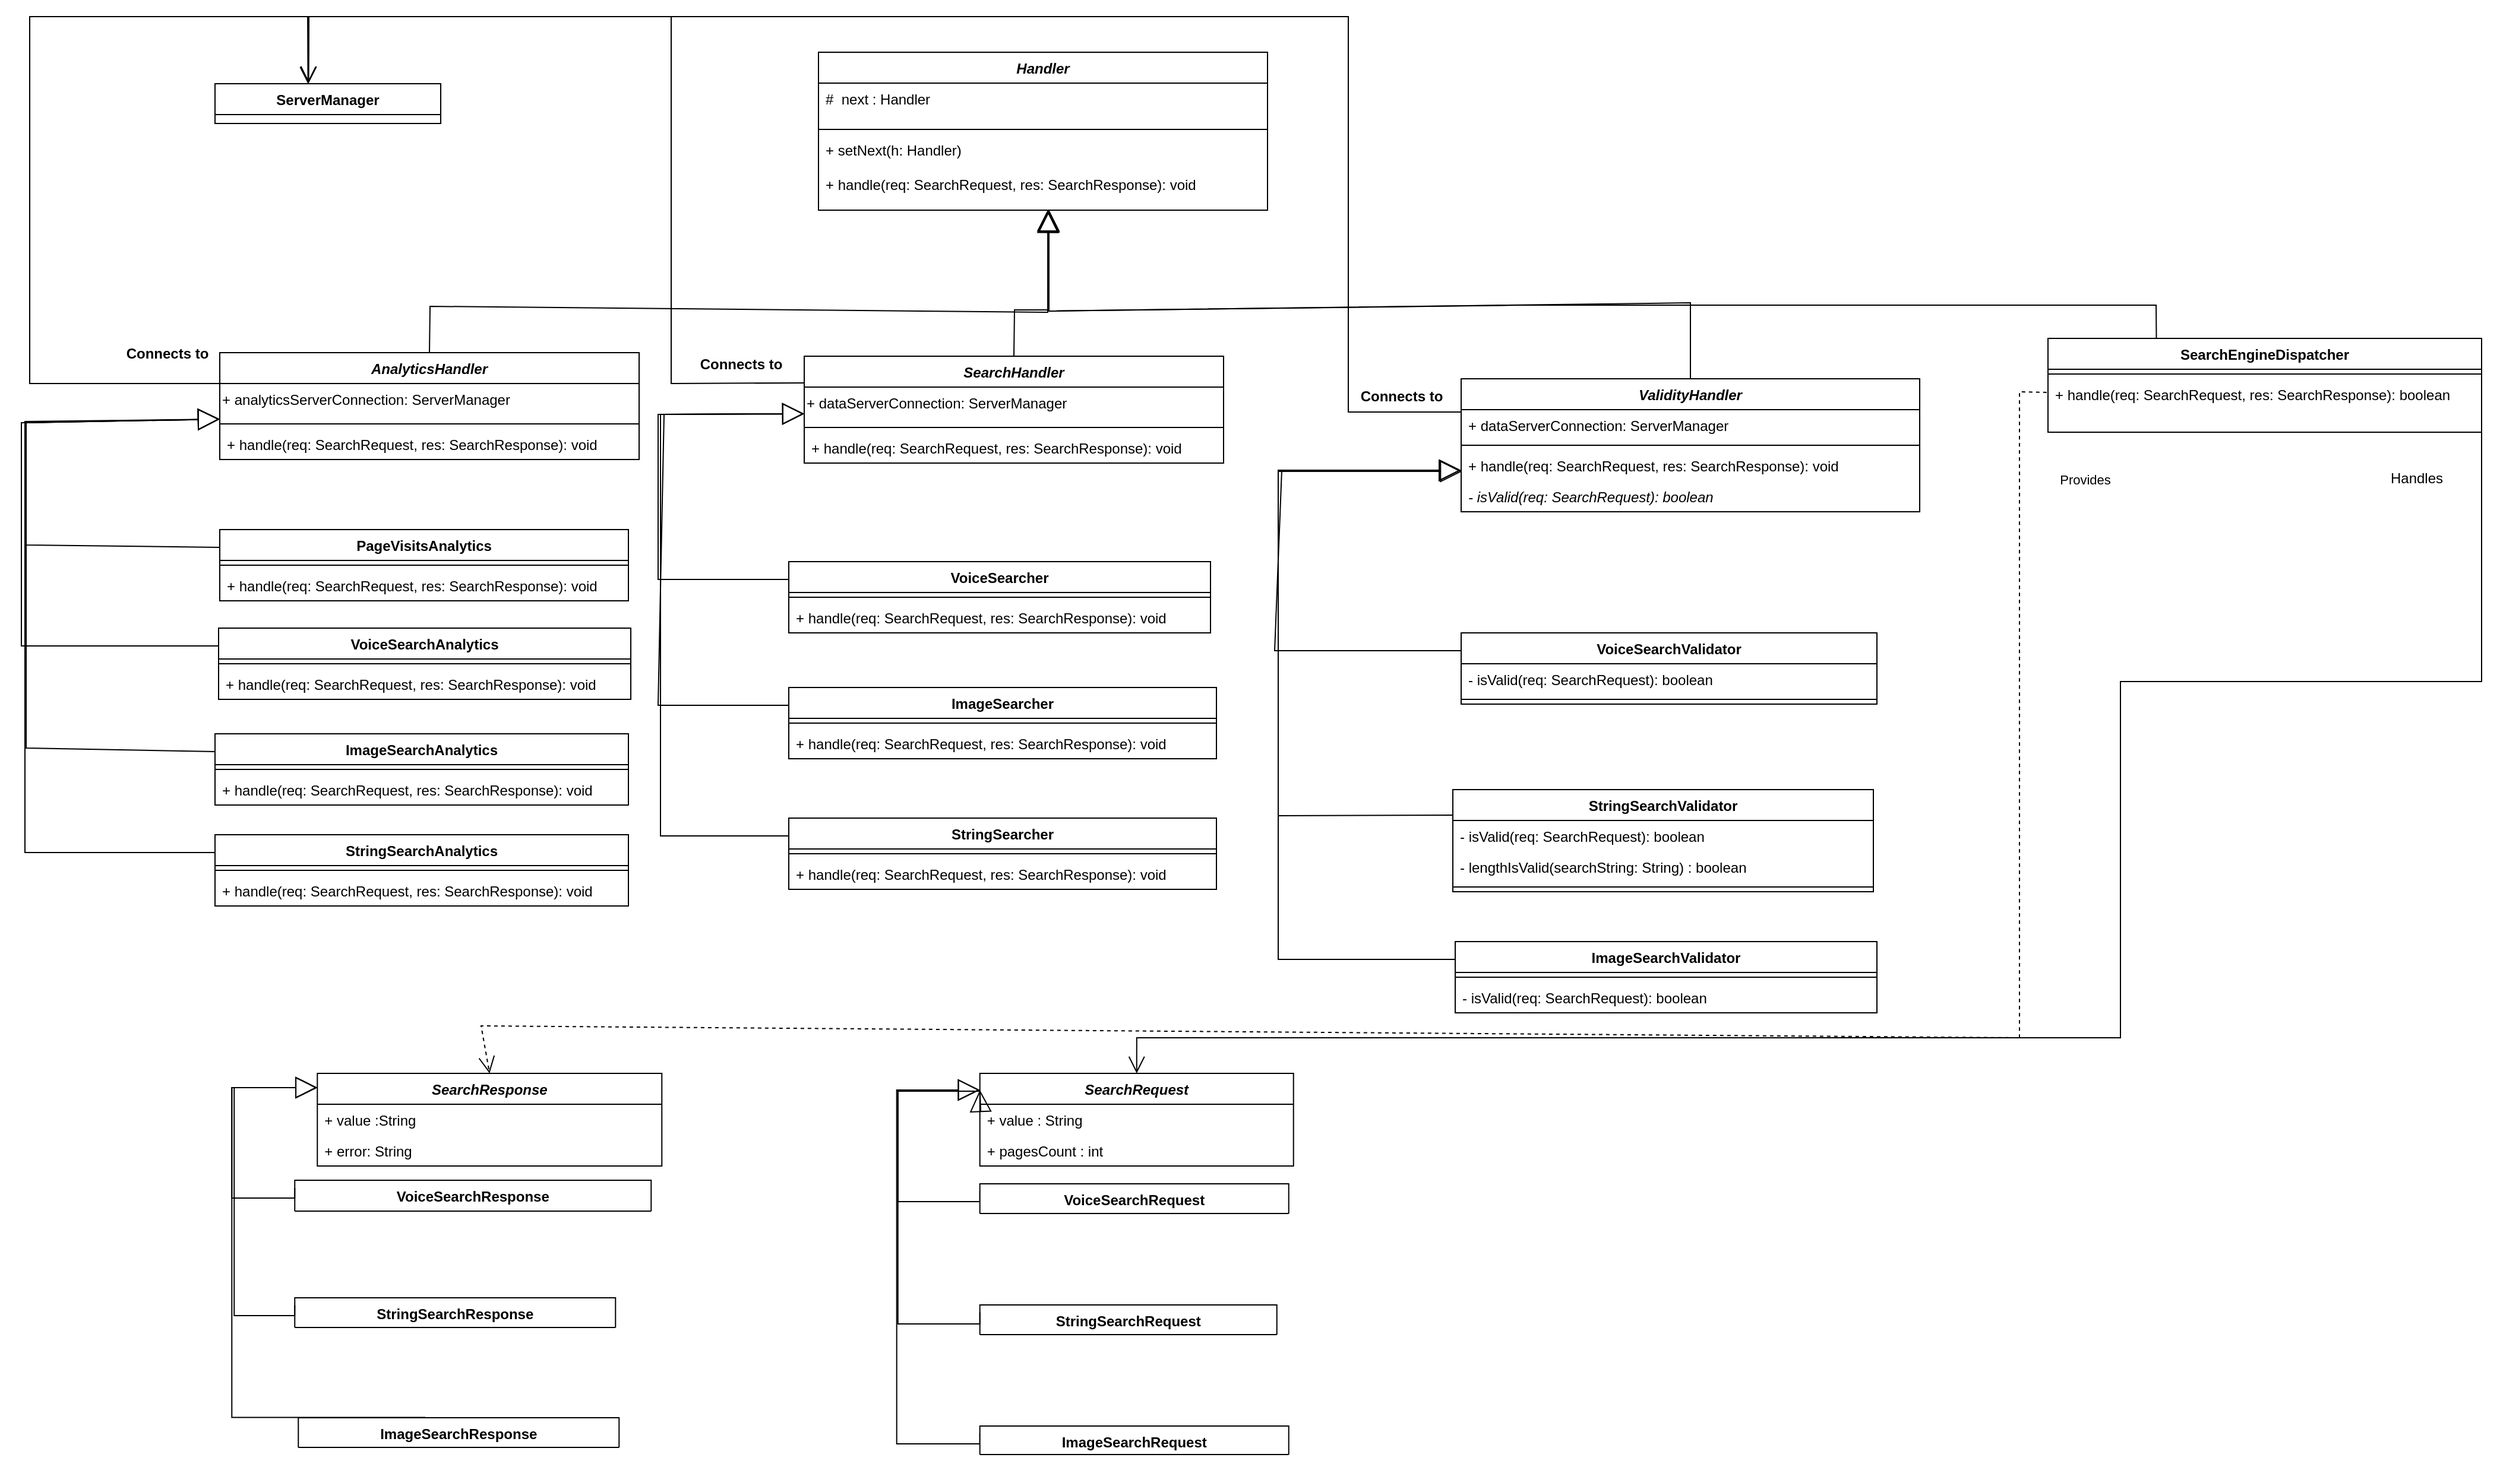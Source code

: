 <mxfile version="15.8.6" type="github">
  <diagram id="C5RBs43oDa-KdzZeNtuy" name="Page-1">
    <mxGraphModel dx="1195" dy="2735" grid="1" gridSize="10" guides="1" tooltips="1" connect="1" arrows="1" fold="1" page="1" pageScale="1" pageWidth="827" pageHeight="1169" math="0" shadow="0">
      <root>
        <mxCell id="WIyWlLk6GJQsqaUBKTNV-0" />
        <mxCell id="WIyWlLk6GJQsqaUBKTNV-1" parent="WIyWlLk6GJQsqaUBKTNV-0" />
        <mxCell id="4Z5KImjcmvnY-vAIjDM9-0" value="SearchHandler" style="swimlane;fontStyle=3;align=center;verticalAlign=top;childLayout=stackLayout;horizontal=1;startSize=26;horizontalStack=0;resizeParent=1;resizeParentMax=0;resizeLast=0;collapsible=1;marginBottom=0;" vertex="1" parent="WIyWlLk6GJQsqaUBKTNV-1">
          <mxGeometry x="2392" y="-284" width="353" height="90" as="geometry" />
        </mxCell>
        <mxCell id="4Z5KImjcmvnY-vAIjDM9-1" value="+ dataServerConnection: ServerManager" style="text;whiteSpace=wrap;html=1;" vertex="1" parent="4Z5KImjcmvnY-vAIjDM9-0">
          <mxGeometry y="26" width="353" height="30" as="geometry" />
        </mxCell>
        <mxCell id="4Z5KImjcmvnY-vAIjDM9-2" value="" style="line;strokeWidth=1;fillColor=none;align=left;verticalAlign=middle;spacingTop=-1;spacingLeft=3;spacingRight=3;rotatable=0;labelPosition=right;points=[];portConstraint=eastwest;" vertex="1" parent="4Z5KImjcmvnY-vAIjDM9-0">
          <mxGeometry y="56" width="353" height="8" as="geometry" />
        </mxCell>
        <mxCell id="4Z5KImjcmvnY-vAIjDM9-3" value="+ handle(req: SearchRequest, res: SearchResponse): void" style="text;strokeColor=none;fillColor=none;align=left;verticalAlign=top;spacingLeft=4;spacingRight=4;overflow=hidden;rotatable=0;points=[[0,0.5],[1,0.5]];portConstraint=eastwest;" vertex="1" parent="4Z5KImjcmvnY-vAIjDM9-0">
          <mxGeometry y="64" width="353" height="26" as="geometry" />
        </mxCell>
        <mxCell id="4Z5KImjcmvnY-vAIjDM9-4" value="StringSearchValidator" style="swimlane;fontStyle=1;align=center;verticalAlign=top;childLayout=stackLayout;horizontal=1;startSize=26;horizontalStack=0;resizeParent=1;resizeParentMax=0;resizeLast=0;collapsible=1;marginBottom=0;" vertex="1" parent="WIyWlLk6GJQsqaUBKTNV-1">
          <mxGeometry x="2938" y="81" width="354" height="86" as="geometry" />
        </mxCell>
        <mxCell id="4Z5KImjcmvnY-vAIjDM9-5" value="- isValid(req: SearchRequest): boolean" style="text;strokeColor=none;fillColor=none;align=left;verticalAlign=top;spacingLeft=4;spacingRight=4;overflow=hidden;rotatable=0;points=[[0,0.5],[1,0.5]];portConstraint=eastwest;" vertex="1" parent="4Z5KImjcmvnY-vAIjDM9-4">
          <mxGeometry y="26" width="354" height="26" as="geometry" />
        </mxCell>
        <mxCell id="4Z5KImjcmvnY-vAIjDM9-6" value="- lengthIsValid(searchString: String) : boolean" style="text;strokeColor=none;fillColor=none;align=left;verticalAlign=top;spacingLeft=4;spacingRight=4;overflow=hidden;rotatable=0;points=[[0,0.5],[1,0.5]];portConstraint=eastwest;" vertex="1" parent="4Z5KImjcmvnY-vAIjDM9-4">
          <mxGeometry y="52" width="354" height="26" as="geometry" />
        </mxCell>
        <mxCell id="4Z5KImjcmvnY-vAIjDM9-7" value="" style="line;strokeWidth=1;fillColor=none;align=left;verticalAlign=middle;spacingTop=-1;spacingLeft=3;spacingRight=3;rotatable=0;labelPosition=right;points=[];portConstraint=eastwest;" vertex="1" parent="4Z5KImjcmvnY-vAIjDM9-4">
          <mxGeometry y="78" width="354" height="8" as="geometry" />
        </mxCell>
        <mxCell id="4Z5KImjcmvnY-vAIjDM9-8" value="ImageSearchValidator" style="swimlane;fontStyle=1;align=center;verticalAlign=top;childLayout=stackLayout;horizontal=1;startSize=26;horizontalStack=0;resizeParent=1;resizeParentMax=0;resizeLast=0;collapsible=1;marginBottom=0;" vertex="1" parent="WIyWlLk6GJQsqaUBKTNV-1">
          <mxGeometry x="2940" y="209" width="355" height="60" as="geometry" />
        </mxCell>
        <mxCell id="4Z5KImjcmvnY-vAIjDM9-9" value="" style="line;strokeWidth=1;fillColor=none;align=left;verticalAlign=middle;spacingTop=-1;spacingLeft=3;spacingRight=3;rotatable=0;labelPosition=right;points=[];portConstraint=eastwest;" vertex="1" parent="4Z5KImjcmvnY-vAIjDM9-8">
          <mxGeometry y="26" width="355" height="8" as="geometry" />
        </mxCell>
        <mxCell id="4Z5KImjcmvnY-vAIjDM9-10" value="- isValid(req: SearchRequest): boolean" style="text;strokeColor=none;fillColor=none;align=left;verticalAlign=top;spacingLeft=4;spacingRight=4;overflow=hidden;rotatable=0;points=[[0,0.5],[1,0.5]];portConstraint=eastwest;" vertex="1" parent="4Z5KImjcmvnY-vAIjDM9-8">
          <mxGeometry y="34" width="355" height="26" as="geometry" />
        </mxCell>
        <mxCell id="4Z5KImjcmvnY-vAIjDM9-11" value="ValidityHandler" style="swimlane;fontStyle=3;align=center;verticalAlign=top;childLayout=stackLayout;horizontal=1;startSize=26;horizontalStack=0;resizeParent=1;resizeParentMax=0;resizeLast=0;collapsible=1;marginBottom=0;" vertex="1" parent="WIyWlLk6GJQsqaUBKTNV-1">
          <mxGeometry x="2945" y="-265" width="386" height="112" as="geometry" />
        </mxCell>
        <mxCell id="4Z5KImjcmvnY-vAIjDM9-12" value="+ dataServerConnection: ServerManager" style="text;strokeColor=none;fillColor=none;align=left;verticalAlign=top;spacingLeft=4;spacingRight=4;overflow=hidden;rotatable=0;points=[[0,0.5],[1,0.5]];portConstraint=eastwest;" vertex="1" parent="4Z5KImjcmvnY-vAIjDM9-11">
          <mxGeometry y="26" width="386" height="26" as="geometry" />
        </mxCell>
        <mxCell id="4Z5KImjcmvnY-vAIjDM9-13" value="" style="line;strokeWidth=1;fillColor=none;align=left;verticalAlign=middle;spacingTop=-1;spacingLeft=3;spacingRight=3;rotatable=0;labelPosition=right;points=[];portConstraint=eastwest;" vertex="1" parent="4Z5KImjcmvnY-vAIjDM9-11">
          <mxGeometry y="52" width="386" height="8" as="geometry" />
        </mxCell>
        <mxCell id="4Z5KImjcmvnY-vAIjDM9-14" value="+ handle(req: SearchRequest, res: SearchResponse): void" style="text;strokeColor=none;fillColor=none;align=left;verticalAlign=top;spacingLeft=4;spacingRight=4;overflow=hidden;rotatable=0;points=[[0,0.5],[1,0.5]];portConstraint=eastwest;fontStyle=0" vertex="1" parent="4Z5KImjcmvnY-vAIjDM9-11">
          <mxGeometry y="60" width="386" height="26" as="geometry" />
        </mxCell>
        <mxCell id="4Z5KImjcmvnY-vAIjDM9-15" value="- isValid(req: SearchRequest): boolean" style="text;strokeColor=none;fillColor=none;align=left;verticalAlign=top;spacingLeft=4;spacingRight=4;overflow=hidden;rotatable=0;points=[[0,0.5],[1,0.5]];portConstraint=eastwest;fontStyle=2" vertex="1" parent="4Z5KImjcmvnY-vAIjDM9-11">
          <mxGeometry y="86" width="386" height="26" as="geometry" />
        </mxCell>
        <mxCell id="4Z5KImjcmvnY-vAIjDM9-16" value="VoiceSearchAnalytics" style="swimlane;fontStyle=1;align=center;verticalAlign=top;childLayout=stackLayout;horizontal=1;startSize=26;horizontalStack=0;resizeParent=1;resizeParentMax=0;resizeLast=0;collapsible=1;marginBottom=0;" vertex="1" parent="WIyWlLk6GJQsqaUBKTNV-1">
          <mxGeometry x="1899" y="-55" width="347" height="60" as="geometry" />
        </mxCell>
        <mxCell id="4Z5KImjcmvnY-vAIjDM9-17" value="" style="line;strokeWidth=1;fillColor=none;align=left;verticalAlign=middle;spacingTop=-1;spacingLeft=3;spacingRight=3;rotatable=0;labelPosition=right;points=[];portConstraint=eastwest;" vertex="1" parent="4Z5KImjcmvnY-vAIjDM9-16">
          <mxGeometry y="26" width="347" height="8" as="geometry" />
        </mxCell>
        <mxCell id="4Z5KImjcmvnY-vAIjDM9-18" value="+ handle(req: SearchRequest, res: SearchResponse): void" style="text;strokeColor=none;fillColor=none;align=left;verticalAlign=top;spacingLeft=4;spacingRight=4;overflow=hidden;rotatable=0;points=[[0,0.5],[1,0.5]];portConstraint=eastwest;" vertex="1" parent="4Z5KImjcmvnY-vAIjDM9-16">
          <mxGeometry y="34" width="347" height="26" as="geometry" />
        </mxCell>
        <mxCell id="4Z5KImjcmvnY-vAIjDM9-19" value="StringSearchAnalytics" style="swimlane;fontStyle=1;align=center;verticalAlign=top;childLayout=stackLayout;horizontal=1;startSize=26;horizontalStack=0;resizeParent=1;resizeParentMax=0;resizeLast=0;collapsible=1;marginBottom=0;" vertex="1" parent="WIyWlLk6GJQsqaUBKTNV-1">
          <mxGeometry x="1896" y="119" width="348" height="60" as="geometry" />
        </mxCell>
        <mxCell id="4Z5KImjcmvnY-vAIjDM9-20" value="" style="line;strokeWidth=1;fillColor=none;align=left;verticalAlign=middle;spacingTop=-1;spacingLeft=3;spacingRight=3;rotatable=0;labelPosition=right;points=[];portConstraint=eastwest;" vertex="1" parent="4Z5KImjcmvnY-vAIjDM9-19">
          <mxGeometry y="26" width="348" height="8" as="geometry" />
        </mxCell>
        <mxCell id="4Z5KImjcmvnY-vAIjDM9-21" value="+ handle(req: SearchRequest, res: SearchResponse): void" style="text;strokeColor=none;fillColor=none;align=left;verticalAlign=top;spacingLeft=4;spacingRight=4;overflow=hidden;rotatable=0;points=[[0,0.5],[1,0.5]];portConstraint=eastwest;" vertex="1" parent="4Z5KImjcmvnY-vAIjDM9-19">
          <mxGeometry y="34" width="348" height="26" as="geometry" />
        </mxCell>
        <mxCell id="4Z5KImjcmvnY-vAIjDM9-22" value="ImageSearchAnalytics" style="swimlane;fontStyle=1;align=center;verticalAlign=top;childLayout=stackLayout;horizontal=1;startSize=26;horizontalStack=0;resizeParent=1;resizeParentMax=0;resizeLast=0;collapsible=1;marginBottom=0;" vertex="1" parent="WIyWlLk6GJQsqaUBKTNV-1">
          <mxGeometry x="1896" y="34" width="348" height="60" as="geometry" />
        </mxCell>
        <mxCell id="4Z5KImjcmvnY-vAIjDM9-23" value="" style="line;strokeWidth=1;fillColor=none;align=left;verticalAlign=middle;spacingTop=-1;spacingLeft=3;spacingRight=3;rotatable=0;labelPosition=right;points=[];portConstraint=eastwest;" vertex="1" parent="4Z5KImjcmvnY-vAIjDM9-22">
          <mxGeometry y="26" width="348" height="8" as="geometry" />
        </mxCell>
        <mxCell id="4Z5KImjcmvnY-vAIjDM9-24" value="+ handle(req: SearchRequest, res: SearchResponse): void" style="text;strokeColor=none;fillColor=none;align=left;verticalAlign=top;spacingLeft=4;spacingRight=4;overflow=hidden;rotatable=0;points=[[0,0.5],[1,0.5]];portConstraint=eastwest;" vertex="1" parent="4Z5KImjcmvnY-vAIjDM9-22">
          <mxGeometry y="34" width="348" height="26" as="geometry" />
        </mxCell>
        <mxCell id="4Z5KImjcmvnY-vAIjDM9-25" value="" style="endArrow=open;endFill=1;endSize=12;html=1;rounded=0;edgeStyle=orthogonalEdgeStyle;exitX=1;exitY=0.5;exitDx=0;exitDy=0;entryX=0.5;entryY=0;entryDx=0;entryDy=0;" edge="1" parent="WIyWlLk6GJQsqaUBKTNV-1" source="4Z5KImjcmvnY-vAIjDM9-94" target="4Z5KImjcmvnY-vAIjDM9-26">
          <mxGeometry width="160" relative="1" as="geometry">
            <mxPoint x="3982" y="-189.0" as="sourcePoint" />
            <mxPoint x="3330" y="605" as="targetPoint" />
            <Array as="points">
              <mxPoint x="3804" y="-10" />
              <mxPoint x="3500" y="-10" />
              <mxPoint x="3500" y="290" />
              <mxPoint x="2672" y="290" />
            </Array>
          </mxGeometry>
        </mxCell>
        <mxCell id="4Z5KImjcmvnY-vAIjDM9-26" value="SearchRequest" style="swimlane;fontStyle=3;align=center;verticalAlign=top;childLayout=stackLayout;horizontal=1;startSize=26;horizontalStack=0;resizeParent=1;resizeParentMax=0;resizeLast=0;collapsible=1;marginBottom=0;" vertex="1" parent="WIyWlLk6GJQsqaUBKTNV-1">
          <mxGeometry x="2539.86" y="320" width="264" height="78" as="geometry" />
        </mxCell>
        <mxCell id="4Z5KImjcmvnY-vAIjDM9-27" value="+ value : String" style="text;strokeColor=none;fillColor=none;align=left;verticalAlign=top;spacingLeft=4;spacingRight=4;overflow=hidden;rotatable=0;points=[[0,0.5],[1,0.5]];portConstraint=eastwest;" vertex="1" parent="4Z5KImjcmvnY-vAIjDM9-26">
          <mxGeometry y="26" width="264" height="26" as="geometry" />
        </mxCell>
        <mxCell id="4Z5KImjcmvnY-vAIjDM9-28" value="+ pagesCount : int" style="text;strokeColor=none;fillColor=none;align=left;verticalAlign=top;spacingLeft=4;spacingRight=4;overflow=hidden;rotatable=0;points=[[0,0.5],[1,0.5]];portConstraint=eastwest;" vertex="1" parent="4Z5KImjcmvnY-vAIjDM9-26">
          <mxGeometry y="52" width="264" height="26" as="geometry" />
        </mxCell>
        <mxCell id="4Z5KImjcmvnY-vAIjDM9-29" value="StringSearchRequest" style="swimlane;fontStyle=1;align=center;verticalAlign=top;childLayout=stackLayout;horizontal=1;startSize=26;horizontalStack=0;resizeParent=1;resizeParentMax=0;resizeLast=0;collapsible=1;marginBottom=0;" vertex="1" parent="WIyWlLk6GJQsqaUBKTNV-1">
          <mxGeometry x="2539.86" y="515" width="250" height="25" as="geometry" />
        </mxCell>
        <mxCell id="4Z5KImjcmvnY-vAIjDM9-30" value="" style="endArrow=block;endSize=16;endFill=0;html=1;rounded=0;edgeStyle=orthogonalEdgeStyle;exitX=0;exitY=0.25;exitDx=0;exitDy=0;startArrow=none;entryX=0;entryY=0.5;entryDx=0;entryDy=0;" edge="1" parent="WIyWlLk6GJQsqaUBKTNV-1" source="4Z5KImjcmvnY-vAIjDM9-29">
          <mxGeometry width="160" relative="1" as="geometry">
            <mxPoint x="3122.86" y="503" as="sourcePoint" />
            <mxPoint x="2539.86" y="334" as="targetPoint" />
            <Array as="points">
              <mxPoint x="2470.86" y="531" />
              <mxPoint x="2470.86" y="335" />
            </Array>
          </mxGeometry>
        </mxCell>
        <mxCell id="4Z5KImjcmvnY-vAIjDM9-31" value="" style="endArrow=block;endSize=16;endFill=0;html=1;rounded=0;edgeStyle=orthogonalEdgeStyle;exitX=0;exitY=0.25;exitDx=0;exitDy=0;" edge="1" parent="WIyWlLk6GJQsqaUBKTNV-1" source="4Z5KImjcmvnY-vAIjDM9-58">
          <mxGeometry width="160" relative="1" as="geometry">
            <mxPoint x="2896.86" y="514" as="sourcePoint" />
            <mxPoint x="2539.86" y="334" as="targetPoint" />
            <Array as="points">
              <mxPoint x="2469.86" y="632" />
              <mxPoint x="2469.86" y="334" />
            </Array>
          </mxGeometry>
        </mxCell>
        <mxCell id="4Z5KImjcmvnY-vAIjDM9-32" value="" style="endArrow=block;endSize=16;endFill=0;html=1;rounded=0;edgeStyle=orthogonalEdgeStyle;startArrow=none;entryX=0;entryY=0.5;entryDx=0;entryDy=0;exitX=0;exitY=0.25;exitDx=0;exitDy=0;" edge="1" parent="WIyWlLk6GJQsqaUBKTNV-1" source="4Z5KImjcmvnY-vAIjDM9-57">
          <mxGeometry width="160" relative="1" as="geometry">
            <mxPoint x="3332.86" y="467" as="sourcePoint" />
            <mxPoint x="2539.86" y="334" as="targetPoint" />
            <Array as="points">
              <mxPoint x="2470.86" y="428" />
              <mxPoint x="2470.86" y="334" />
            </Array>
          </mxGeometry>
        </mxCell>
        <mxCell id="4Z5KImjcmvnY-vAIjDM9-33" value="SearchResponse" style="swimlane;fontStyle=3;align=center;verticalAlign=top;childLayout=stackLayout;horizontal=1;startSize=26;horizontalStack=0;resizeParent=1;resizeParentMax=0;resizeLast=0;collapsible=1;marginBottom=0;" vertex="1" parent="WIyWlLk6GJQsqaUBKTNV-1">
          <mxGeometry x="1982.14" y="320" width="290" height="78" as="geometry">
            <mxRectangle x="4266" y="668" width="125" height="26" as="alternateBounds" />
          </mxGeometry>
        </mxCell>
        <mxCell id="4Z5KImjcmvnY-vAIjDM9-34" value="+ value :String" style="text;strokeColor=none;fillColor=none;align=left;verticalAlign=top;spacingLeft=4;spacingRight=4;overflow=hidden;rotatable=0;points=[[0,0.5],[1,0.5]];portConstraint=eastwest;" vertex="1" parent="4Z5KImjcmvnY-vAIjDM9-33">
          <mxGeometry y="26" width="290" height="26" as="geometry" />
        </mxCell>
        <mxCell id="4Z5KImjcmvnY-vAIjDM9-35" value="+ error: String" style="text;strokeColor=none;fillColor=none;align=left;verticalAlign=top;spacingLeft=4;spacingRight=4;overflow=hidden;rotatable=0;points=[[0,0.5],[1,0.5]];portConstraint=eastwest;" vertex="1" parent="4Z5KImjcmvnY-vAIjDM9-33">
          <mxGeometry y="52" width="290" height="26" as="geometry" />
        </mxCell>
        <mxCell id="4Z5KImjcmvnY-vAIjDM9-36" value="VoiceSearchResponse" style="swimlane;fontStyle=1;align=center;verticalAlign=top;childLayout=stackLayout;horizontal=1;startSize=26;horizontalStack=0;resizeParent=1;resizeParentMax=0;resizeLast=0;collapsible=1;marginBottom=0;" vertex="1" parent="WIyWlLk6GJQsqaUBKTNV-1">
          <mxGeometry x="1963.14" y="410" width="300" height="26" as="geometry" />
        </mxCell>
        <mxCell id="4Z5KImjcmvnY-vAIjDM9-37" value="StringSearchResponse" style="swimlane;fontStyle=1;align=center;verticalAlign=top;childLayout=stackLayout;horizontal=1;startSize=26;horizontalStack=0;resizeParent=1;resizeParentMax=0;resizeLast=0;collapsible=1;marginBottom=0;" vertex="1" parent="WIyWlLk6GJQsqaUBKTNV-1">
          <mxGeometry x="1963.14" y="509" width="270" height="25" as="geometry" />
        </mxCell>
        <mxCell id="4Z5KImjcmvnY-vAIjDM9-38" value="ImageSearchResponse" style="swimlane;fontStyle=1;align=center;verticalAlign=top;childLayout=stackLayout;horizontal=1;startSize=26;horizontalStack=0;resizeParent=1;resizeParentMax=0;resizeLast=0;collapsible=1;marginBottom=0;" vertex="1" parent="WIyWlLk6GJQsqaUBKTNV-1">
          <mxGeometry x="1966.14" y="610" width="270" height="25" as="geometry" />
        </mxCell>
        <mxCell id="4Z5KImjcmvnY-vAIjDM9-39" value="" style="endArrow=block;endSize=16;endFill=0;html=1;rounded=0;edgeStyle=orthogonalEdgeStyle;exitX=0;exitY=0.25;exitDx=0;exitDy=0;" edge="1" parent="WIyWlLk6GJQsqaUBKTNV-1" source="4Z5KImjcmvnY-vAIjDM9-36">
          <mxGeometry width="160" relative="1" as="geometry">
            <mxPoint x="1900.14" y="576" as="sourcePoint" />
            <mxPoint x="1982.14" y="332" as="targetPoint" />
            <Array as="points">
              <mxPoint x="1963.14" y="425" />
              <mxPoint x="1910.14" y="425" />
              <mxPoint x="1910.14" y="332" />
            </Array>
          </mxGeometry>
        </mxCell>
        <mxCell id="4Z5KImjcmvnY-vAIjDM9-40" value="" style="endArrow=block;endSize=16;endFill=0;html=1;rounded=0;edgeStyle=orthogonalEdgeStyle;exitX=0.396;exitY=-0.009;exitDx=0;exitDy=0;exitPerimeter=0;" edge="1" parent="WIyWlLk6GJQsqaUBKTNV-1" source="4Z5KImjcmvnY-vAIjDM9-38">
          <mxGeometry width="160" relative="1" as="geometry">
            <mxPoint x="2556.14" y="505" as="sourcePoint" />
            <mxPoint x="1982.14" y="332" as="targetPoint" />
            <Array as="points">
              <mxPoint x="1910.14" y="610" />
              <mxPoint x="1910.14" y="332" />
            </Array>
          </mxGeometry>
        </mxCell>
        <mxCell id="4Z5KImjcmvnY-vAIjDM9-41" value="" style="endArrow=block;endSize=16;endFill=0;html=1;rounded=0;edgeStyle=orthogonalEdgeStyle;exitX=0;exitY=0.25;exitDx=0;exitDy=0;" edge="1" parent="WIyWlLk6GJQsqaUBKTNV-1" source="4Z5KImjcmvnY-vAIjDM9-37">
          <mxGeometry width="160" relative="1" as="geometry">
            <mxPoint x="2256.14" y="495" as="sourcePoint" />
            <mxPoint x="1982.14" y="332" as="targetPoint" />
            <Array as="points">
              <mxPoint x="1963.14" y="524" />
              <mxPoint x="1912.14" y="524" />
              <mxPoint x="1912.14" y="332" />
            </Array>
          </mxGeometry>
        </mxCell>
        <mxCell id="4Z5KImjcmvnY-vAIjDM9-57" value="VoiceSearchRequest" style="swimlane;fontStyle=1;align=center;verticalAlign=top;childLayout=stackLayout;horizontal=1;startSize=26;horizontalStack=0;resizeParent=1;resizeParentMax=0;resizeLast=0;collapsible=1;marginBottom=0;" vertex="1" parent="WIyWlLk6GJQsqaUBKTNV-1">
          <mxGeometry x="2539.86" y="413" width="260" height="25" as="geometry" />
        </mxCell>
        <mxCell id="4Z5KImjcmvnY-vAIjDM9-58" value="ImageSearchRequest" style="swimlane;fontStyle=1;align=center;verticalAlign=top;childLayout=stackLayout;horizontal=1;startSize=26;horizontalStack=0;resizeParent=1;resizeParentMax=0;resizeLast=0;collapsible=1;marginBottom=0;" vertex="1" parent="WIyWlLk6GJQsqaUBKTNV-1">
          <mxGeometry x="2539.86" y="617" width="260" height="24" as="geometry" />
        </mxCell>
        <mxCell id="4Z5KImjcmvnY-vAIjDM9-59" value="AnalyticsHandler" style="swimlane;fontStyle=3;align=center;verticalAlign=top;childLayout=stackLayout;horizontal=1;startSize=26;horizontalStack=0;resizeParent=1;resizeParentMax=0;resizeLast=0;collapsible=1;marginBottom=0;" vertex="1" parent="WIyWlLk6GJQsqaUBKTNV-1">
          <mxGeometry x="1900" y="-287" width="353" height="90" as="geometry" />
        </mxCell>
        <mxCell id="4Z5KImjcmvnY-vAIjDM9-60" value="+ analyticsServerConnection: ServerManager" style="text;whiteSpace=wrap;html=1;" vertex="1" parent="4Z5KImjcmvnY-vAIjDM9-59">
          <mxGeometry y="26" width="353" height="30" as="geometry" />
        </mxCell>
        <mxCell id="4Z5KImjcmvnY-vAIjDM9-61" value="" style="line;strokeWidth=1;fillColor=none;align=left;verticalAlign=middle;spacingTop=-1;spacingLeft=3;spacingRight=3;rotatable=0;labelPosition=right;points=[];portConstraint=eastwest;" vertex="1" parent="4Z5KImjcmvnY-vAIjDM9-59">
          <mxGeometry y="56" width="353" height="8" as="geometry" />
        </mxCell>
        <mxCell id="4Z5KImjcmvnY-vAIjDM9-62" value="+ handle(req: SearchRequest, res: SearchResponse): void" style="text;strokeColor=none;fillColor=none;align=left;verticalAlign=top;spacingLeft=4;spacingRight=4;overflow=hidden;rotatable=0;points=[[0,0.5],[1,0.5]];portConstraint=eastwest;" vertex="1" parent="4Z5KImjcmvnY-vAIjDM9-59">
          <mxGeometry y="64" width="353" height="26" as="geometry" />
        </mxCell>
        <mxCell id="4Z5KImjcmvnY-vAIjDM9-63" value="PageVisitsAnalytics" style="swimlane;fontStyle=1;align=center;verticalAlign=top;childLayout=stackLayout;horizontal=1;startSize=26;horizontalStack=0;resizeParent=1;resizeParentMax=0;resizeLast=0;collapsible=1;marginBottom=0;" vertex="1" parent="WIyWlLk6GJQsqaUBKTNV-1">
          <mxGeometry x="1900" y="-138" width="344" height="60" as="geometry" />
        </mxCell>
        <mxCell id="4Z5KImjcmvnY-vAIjDM9-64" value="" style="line;strokeWidth=1;fillColor=none;align=left;verticalAlign=middle;spacingTop=-1;spacingLeft=3;spacingRight=3;rotatable=0;labelPosition=right;points=[];portConstraint=eastwest;" vertex="1" parent="4Z5KImjcmvnY-vAIjDM9-63">
          <mxGeometry y="26" width="344" height="8" as="geometry" />
        </mxCell>
        <mxCell id="4Z5KImjcmvnY-vAIjDM9-65" value="+ handle(req: SearchRequest, res: SearchResponse): void" style="text;strokeColor=none;fillColor=none;align=left;verticalAlign=top;spacingLeft=4;spacingRight=4;overflow=hidden;rotatable=0;points=[[0,0.5],[1,0.5]];portConstraint=eastwest;" vertex="1" parent="4Z5KImjcmvnY-vAIjDM9-63">
          <mxGeometry y="34" width="344" height="26" as="geometry" />
        </mxCell>
        <mxCell id="4Z5KImjcmvnY-vAIjDM9-66" value="" style="endArrow=block;endSize=16;endFill=0;html=1;rounded=0;exitX=0;exitY=0.25;exitDx=0;exitDy=0;entryX=0;entryY=1;entryDx=0;entryDy=0;" edge="1" parent="WIyWlLk6GJQsqaUBKTNV-1" source="4Z5KImjcmvnY-vAIjDM9-63" target="4Z5KImjcmvnY-vAIjDM9-60">
          <mxGeometry x="0.012" y="41" width="160" relative="1" as="geometry">
            <mxPoint x="1380" y="-227" as="sourcePoint" />
            <mxPoint x="1540" y="-227" as="targetPoint" />
            <Array as="points">
              <mxPoint x="1737" y="-125" />
              <mxPoint x="1737" y="-228" />
            </Array>
            <mxPoint as="offset" />
          </mxGeometry>
        </mxCell>
        <mxCell id="4Z5KImjcmvnY-vAIjDM9-67" value="" style="endArrow=block;endSize=16;endFill=0;html=1;rounded=0;exitX=0;exitY=0.25;exitDx=0;exitDy=0;entryX=0;entryY=1;entryDx=0;entryDy=0;" edge="1" parent="WIyWlLk6GJQsqaUBKTNV-1" source="4Z5KImjcmvnY-vAIjDM9-16" target="4Z5KImjcmvnY-vAIjDM9-60">
          <mxGeometry x="0.086" y="28" width="160" relative="1" as="geometry">
            <mxPoint x="1389" y="-105" as="sourcePoint" />
            <mxPoint x="1600" y="-299" as="targetPoint" />
            <Array as="points">
              <mxPoint x="1733" y="-40" />
              <mxPoint x="1733" y="-127" />
              <mxPoint x="1733" y="-228" />
            </Array>
            <mxPoint y="-1" as="offset" />
          </mxGeometry>
        </mxCell>
        <mxCell id="4Z5KImjcmvnY-vAIjDM9-68" value="" style="endArrow=block;endSize=16;endFill=0;html=1;rounded=0;exitX=0;exitY=0.25;exitDx=0;exitDy=0;entryX=0;entryY=1;entryDx=0;entryDy=0;" edge="1" parent="WIyWlLk6GJQsqaUBKTNV-1" source="4Z5KImjcmvnY-vAIjDM9-22" target="4Z5KImjcmvnY-vAIjDM9-60">
          <mxGeometry x="0.06" y="52" width="160" relative="1" as="geometry">
            <mxPoint x="1398" y="-4" as="sourcePoint" />
            <mxPoint x="1827" y="-198" as="targetPoint" />
            <Array as="points">
              <mxPoint x="1737" y="46" />
              <mxPoint x="1737" y="-47" />
              <mxPoint x="1737" y="-228" />
            </Array>
            <mxPoint y="-1" as="offset" />
          </mxGeometry>
        </mxCell>
        <mxCell id="4Z5KImjcmvnY-vAIjDM9-69" value="" style="endArrow=block;endSize=16;endFill=0;html=1;rounded=0;exitX=0;exitY=0.25;exitDx=0;exitDy=0;entryX=0;entryY=1;entryDx=0;entryDy=0;" edge="1" parent="WIyWlLk6GJQsqaUBKTNV-1" source="4Z5KImjcmvnY-vAIjDM9-19" target="4Z5KImjcmvnY-vAIjDM9-60">
          <mxGeometry x="0.161" y="42" width="160" relative="1" as="geometry">
            <mxPoint x="1411" y="87" as="sourcePoint" />
            <mxPoint x="1845" y="-224" as="targetPoint" />
            <Array as="points">
              <mxPoint x="1736" y="134" />
              <mxPoint x="1736" y="-229" />
            </Array>
            <mxPoint as="offset" />
          </mxGeometry>
        </mxCell>
        <mxCell id="4Z5KImjcmvnY-vAIjDM9-70" value="" style="endArrow=block;endSize=16;endFill=0;html=1;rounded=0;exitX=0;exitY=0.25;exitDx=0;exitDy=0;entryX=0;entryY=0.75;entryDx=0;entryDy=0;" edge="1" parent="WIyWlLk6GJQsqaUBKTNV-1" source="4Z5KImjcmvnY-vAIjDM9-100" target="4Z5KImjcmvnY-vAIjDM9-1">
          <mxGeometry x="0.486" y="-30" width="160" relative="1" as="geometry">
            <mxPoint x="1960" y="-238" as="sourcePoint" />
            <mxPoint x="2120" y="-238" as="targetPoint" />
            <Array as="points">
              <mxPoint x="2269" y="-96" />
              <mxPoint x="2269" y="-235" />
            </Array>
            <mxPoint as="offset" />
          </mxGeometry>
        </mxCell>
        <mxCell id="4Z5KImjcmvnY-vAIjDM9-71" value="" style="endArrow=block;endSize=16;endFill=0;html=1;rounded=0;exitX=0;exitY=0.25;exitDx=0;exitDy=0;entryX=0;entryY=0.75;entryDx=0;entryDy=0;" edge="1" parent="WIyWlLk6GJQsqaUBKTNV-1" source="4Z5KImjcmvnY-vAIjDM9-103" target="4Z5KImjcmvnY-vAIjDM9-1">
          <mxGeometry x="0.507" y="172" width="160" relative="1" as="geometry">
            <mxPoint x="1941" y="-182" as="sourcePoint" />
            <mxPoint x="2044" y="-265" as="targetPoint" />
            <Array as="points">
              <mxPoint x="2269" y="10" />
              <mxPoint x="2274" y="-235" />
            </Array>
            <mxPoint as="offset" />
          </mxGeometry>
        </mxCell>
        <mxCell id="4Z5KImjcmvnY-vAIjDM9-72" value="" style="endArrow=block;endSize=16;endFill=0;html=1;rounded=0;entryX=0;entryY=0.75;entryDx=0;entryDy=0;exitX=0;exitY=0.25;exitDx=0;exitDy=0;" edge="1" parent="WIyWlLk6GJQsqaUBKTNV-1" source="4Z5KImjcmvnY-vAIjDM9-106" target="4Z5KImjcmvnY-vAIjDM9-1">
          <mxGeometry x="-0.044" y="-15" width="160" relative="1" as="geometry">
            <mxPoint x="1985" y="-82" as="sourcePoint" />
            <mxPoint x="2145" y="-82" as="targetPoint" />
            <Array as="points">
              <mxPoint x="2271" y="120" />
              <mxPoint x="2271" y="-235" />
            </Array>
            <mxPoint as="offset" />
          </mxGeometry>
        </mxCell>
        <mxCell id="4Z5KImjcmvnY-vAIjDM9-73" value="VoiceSearchValidator" style="swimlane;fontStyle=1;align=center;verticalAlign=top;childLayout=stackLayout;horizontal=1;startSize=26;horizontalStack=0;resizeParent=1;resizeParentMax=0;resizeLast=0;collapsible=1;marginBottom=0;" vertex="1" parent="WIyWlLk6GJQsqaUBKTNV-1">
          <mxGeometry x="2945" y="-51" width="350" height="60" as="geometry" />
        </mxCell>
        <mxCell id="4Z5KImjcmvnY-vAIjDM9-74" value="- isValid(req: SearchRequest): boolean" style="text;strokeColor=none;fillColor=none;align=left;verticalAlign=top;spacingLeft=4;spacingRight=4;overflow=hidden;rotatable=0;points=[[0,0.5],[1,0.5]];portConstraint=eastwest;" vertex="1" parent="4Z5KImjcmvnY-vAIjDM9-73">
          <mxGeometry y="26" width="350" height="26" as="geometry" />
        </mxCell>
        <mxCell id="4Z5KImjcmvnY-vAIjDM9-75" value="" style="line;strokeWidth=1;fillColor=none;align=left;verticalAlign=middle;spacingTop=-1;spacingLeft=3;spacingRight=3;rotatable=0;labelPosition=right;points=[];portConstraint=eastwest;" vertex="1" parent="4Z5KImjcmvnY-vAIjDM9-73">
          <mxGeometry y="52" width="350" height="8" as="geometry" />
        </mxCell>
        <mxCell id="4Z5KImjcmvnY-vAIjDM9-76" value="" style="endArrow=block;endSize=16;endFill=0;html=1;rounded=0;exitX=0;exitY=0.25;exitDx=0;exitDy=0;" edge="1" parent="WIyWlLk6GJQsqaUBKTNV-1" source="4Z5KImjcmvnY-vAIjDM9-73">
          <mxGeometry width="160" relative="1" as="geometry">
            <mxPoint x="2509" y="-368" as="sourcePoint" />
            <mxPoint x="2945" y="-188" as="targetPoint" />
            <Array as="points">
              <mxPoint x="2788" y="-36" />
              <mxPoint x="2794" y="-188" />
            </Array>
          </mxGeometry>
        </mxCell>
        <mxCell id="4Z5KImjcmvnY-vAIjDM9-77" value="" style="endArrow=block;endSize=16;endFill=0;html=1;rounded=0;exitX=0;exitY=0.25;exitDx=0;exitDy=0;entryX=0.002;entryY=0.929;entryDx=0;entryDy=0;entryPerimeter=0;" edge="1" parent="WIyWlLk6GJQsqaUBKTNV-1" source="4Z5KImjcmvnY-vAIjDM9-4">
          <mxGeometry width="160" relative="1" as="geometry">
            <mxPoint x="2519" y="-358" as="sourcePoint" />
            <mxPoint x="2945.772" y="-186.988" as="targetPoint" />
            <Array as="points">
              <mxPoint x="2791" y="103" />
              <mxPoint x="2791" y="-187" />
            </Array>
          </mxGeometry>
        </mxCell>
        <mxCell id="4Z5KImjcmvnY-vAIjDM9-78" value="" style="endArrow=block;endSize=16;endFill=0;html=1;rounded=0;exitX=0;exitY=0.25;exitDx=0;exitDy=0;entryX=-0.001;entryY=0.905;entryDx=0;entryDy=0;entryPerimeter=0;" edge="1" parent="WIyWlLk6GJQsqaUBKTNV-1" source="4Z5KImjcmvnY-vAIjDM9-8">
          <mxGeometry x="0.126" y="-60" width="160" relative="1" as="geometry">
            <mxPoint x="2539" y="-338" as="sourcePoint" />
            <mxPoint x="2944.614" y="-187.66" as="targetPoint" />
            <Array as="points">
              <mxPoint x="2791" y="224" />
              <mxPoint x="2791" y="-188" />
            </Array>
            <mxPoint as="offset" />
          </mxGeometry>
        </mxCell>
        <mxCell id="4Z5KImjcmvnY-vAIjDM9-84" value="Provides" style="endArrow=open;endSize=12;dashed=1;html=1;rounded=0;entryX=0.5;entryY=0;entryDx=0;entryDy=0;exitX=-0.003;exitY=0.255;exitDx=0;exitDy=0;exitPerimeter=0;" edge="1" parent="WIyWlLk6GJQsqaUBKTNV-1" source="4Z5KImjcmvnY-vAIjDM9-94" target="4Z5KImjcmvnY-vAIjDM9-33">
          <mxGeometry x="-0.898" y="55" width="160" relative="1" as="geometry">
            <mxPoint x="3398" y="395" as="sourcePoint" />
            <mxPoint x="3558" y="395" as="targetPoint" />
            <Array as="points">
              <mxPoint x="3415" y="-254" />
              <mxPoint x="3415" y="-215" />
              <mxPoint x="3415" y="290" />
              <mxPoint x="2120" y="280" />
            </Array>
            <mxPoint as="offset" />
          </mxGeometry>
        </mxCell>
        <mxCell id="4Z5KImjcmvnY-vAIjDM9-85" value="Connects to" style="text;align=center;fontStyle=1;verticalAlign=middle;spacingLeft=3;spacingRight=3;strokeColor=none;rotatable=0;points=[[0,0.5],[1,0.5]];portConstraint=eastwest;" vertex="1" parent="WIyWlLk6GJQsqaUBKTNV-1">
          <mxGeometry x="2854" y="-265" width="82" height="28" as="geometry" />
        </mxCell>
        <mxCell id="4Z5KImjcmvnY-vAIjDM9-86" value="Connects to" style="text;align=center;fontStyle=1;verticalAlign=middle;spacingLeft=3;spacingRight=3;strokeColor=none;rotatable=0;points=[[0,0.5],[1,0.5]];portConstraint=eastwest;" vertex="1" parent="WIyWlLk6GJQsqaUBKTNV-1">
          <mxGeometry x="1816" y="-300" width="80" height="26" as="geometry" />
        </mxCell>
        <mxCell id="4Z5KImjcmvnY-vAIjDM9-89" value="" style="endArrow=block;endSize=16;endFill=0;html=1;rounded=0;exitX=0.5;exitY=0;exitDx=0;exitDy=0;entryX=0.513;entryY=1.012;entryDx=0;entryDy=0;entryPerimeter=0;" edge="1" parent="WIyWlLk6GJQsqaUBKTNV-1" source="4Z5KImjcmvnY-vAIjDM9-0" target="4Z5KImjcmvnY-vAIjDM9-99">
          <mxGeometry x="0.016" y="58" width="160" relative="1" as="geometry">
            <mxPoint x="2427" y="-390" as="sourcePoint" />
            <mxPoint x="2562.89" y="-624.7" as="targetPoint" />
            <Array as="points">
              <mxPoint x="2569" y="-323" />
              <mxPoint x="2598" y="-323" />
            </Array>
            <mxPoint as="offset" />
          </mxGeometry>
        </mxCell>
        <mxCell id="4Z5KImjcmvnY-vAIjDM9-90" value="" style="endArrow=block;endSize=16;endFill=0;html=1;rounded=0;exitX=0.5;exitY=0;exitDx=0;exitDy=0;entryX=0.511;entryY=0.981;entryDx=0;entryDy=0;entryPerimeter=0;" edge="1" parent="WIyWlLk6GJQsqaUBKTNV-1" source="4Z5KImjcmvnY-vAIjDM9-59" target="4Z5KImjcmvnY-vAIjDM9-99">
          <mxGeometry x="0.688" y="-45" width="160" relative="1" as="geometry">
            <mxPoint x="1879" y="-412" as="sourcePoint" />
            <mxPoint x="2298" y="-527" as="targetPoint" />
            <Array as="points">
              <mxPoint x="2077" y="-326" />
              <mxPoint x="2597" y="-321" />
            </Array>
            <mxPoint x="-1" as="offset" />
          </mxGeometry>
        </mxCell>
        <mxCell id="4Z5KImjcmvnY-vAIjDM9-91" value="" style="endArrow=block;endSize=16;endFill=0;html=1;rounded=0;exitX=0.5;exitY=0;exitDx=0;exitDy=0;entryX=0.513;entryY=0.981;entryDx=0;entryDy=0;entryPerimeter=0;" edge="1" parent="WIyWlLk6GJQsqaUBKTNV-1" source="4Z5KImjcmvnY-vAIjDM9-11" target="4Z5KImjcmvnY-vAIjDM9-99">
          <mxGeometry x="0.274" y="-89" width="160" relative="1" as="geometry">
            <mxPoint x="2994" y="-80" as="sourcePoint" />
            <mxPoint x="2542" y="-435" as="targetPoint" />
            <Array as="points">
              <mxPoint x="3138" y="-329" />
              <mxPoint x="2598" y="-322" />
            </Array>
            <mxPoint as="offset" />
          </mxGeometry>
        </mxCell>
        <mxCell id="4Z5KImjcmvnY-vAIjDM9-92" value="SearchEngineDispatcher" style="swimlane;fontStyle=1;align=center;verticalAlign=top;childLayout=stackLayout;horizontal=1;startSize=26;horizontalStack=0;resizeParent=1;resizeParentMax=0;resizeLast=0;collapsible=1;marginBottom=0;" vertex="1" parent="WIyWlLk6GJQsqaUBKTNV-1">
          <mxGeometry x="3439" y="-299" width="365" height="79" as="geometry" />
        </mxCell>
        <mxCell id="4Z5KImjcmvnY-vAIjDM9-93" value="" style="line;strokeWidth=1;fillColor=none;align=left;verticalAlign=middle;spacingTop=-1;spacingLeft=3;spacingRight=3;rotatable=0;labelPosition=right;points=[];portConstraint=eastwest;" vertex="1" parent="4Z5KImjcmvnY-vAIjDM9-92">
          <mxGeometry y="26" width="365" height="8" as="geometry" />
        </mxCell>
        <mxCell id="4Z5KImjcmvnY-vAIjDM9-94" value="+ handle(req: SearchRequest, res: SearchResponse): boolean" style="text;strokeColor=none;fillColor=none;align=left;verticalAlign=top;spacingLeft=4;spacingRight=4;overflow=hidden;rotatable=0;points=[[0,0.5],[1,0.5]];portConstraint=eastwest;" vertex="1" parent="4Z5KImjcmvnY-vAIjDM9-92">
          <mxGeometry y="34" width="365" height="45" as="geometry" />
        </mxCell>
        <mxCell id="4Z5KImjcmvnY-vAIjDM9-95" value="Handler" style="swimlane;fontStyle=3;childLayout=stackLayout;horizontal=1;startSize=26;fillColor=none;horizontalStack=0;resizeParent=1;resizeParentMax=0;resizeLast=0;collapsible=1;marginBottom=0;" vertex="1" parent="WIyWlLk6GJQsqaUBKTNV-1">
          <mxGeometry x="2404" y="-540" width="378" height="133" as="geometry" />
        </mxCell>
        <mxCell id="4Z5KImjcmvnY-vAIjDM9-96" value="#  next : Handler" style="text;strokeColor=none;fillColor=none;align=left;verticalAlign=top;spacingLeft=4;spacingRight=4;overflow=hidden;rotatable=0;points=[[0,0.5],[1,0.5]];portConstraint=eastwest;" vertex="1" parent="4Z5KImjcmvnY-vAIjDM9-95">
          <mxGeometry y="26" width="378" height="35" as="geometry" />
        </mxCell>
        <mxCell id="4Z5KImjcmvnY-vAIjDM9-97" value="" style="line;strokeWidth=1;fillColor=none;align=left;verticalAlign=middle;spacingTop=-1;spacingLeft=3;spacingRight=3;rotatable=0;labelPosition=right;points=[];portConstraint=eastwest;" vertex="1" parent="4Z5KImjcmvnY-vAIjDM9-95">
          <mxGeometry y="61" width="378" height="8" as="geometry" />
        </mxCell>
        <mxCell id="4Z5KImjcmvnY-vAIjDM9-98" value="+ setNext(h: Handler)" style="text;strokeColor=none;fillColor=none;align=left;verticalAlign=top;spacingLeft=4;spacingRight=4;overflow=hidden;rotatable=0;points=[[0,0.5],[1,0.5]];portConstraint=eastwest;" vertex="1" parent="4Z5KImjcmvnY-vAIjDM9-95">
          <mxGeometry y="69" width="378" height="29" as="geometry" />
        </mxCell>
        <mxCell id="4Z5KImjcmvnY-vAIjDM9-99" value="+ handle(req: SearchRequest, res: SearchResponse): void" style="text;strokeColor=none;fillColor=none;align=left;verticalAlign=top;spacingLeft=4;spacingRight=4;overflow=hidden;rotatable=0;points=[[0,0.5],[1,0.5]];portConstraint=eastwest;" vertex="1" parent="4Z5KImjcmvnY-vAIjDM9-95">
          <mxGeometry y="98" width="378" height="35" as="geometry" />
        </mxCell>
        <mxCell id="4Z5KImjcmvnY-vAIjDM9-100" value="VoiceSearcher" style="swimlane;fontStyle=1;align=center;verticalAlign=top;childLayout=stackLayout;horizontal=1;startSize=26;horizontalStack=0;resizeParent=1;resizeParentMax=0;resizeLast=0;collapsible=1;marginBottom=0;" vertex="1" parent="WIyWlLk6GJQsqaUBKTNV-1">
          <mxGeometry x="2379" y="-111" width="355" height="60" as="geometry" />
        </mxCell>
        <mxCell id="4Z5KImjcmvnY-vAIjDM9-101" value="" style="line;strokeWidth=1;fillColor=none;align=left;verticalAlign=middle;spacingTop=-1;spacingLeft=3;spacingRight=3;rotatable=0;labelPosition=right;points=[];portConstraint=eastwest;" vertex="1" parent="4Z5KImjcmvnY-vAIjDM9-100">
          <mxGeometry y="26" width="355" height="8" as="geometry" />
        </mxCell>
        <mxCell id="4Z5KImjcmvnY-vAIjDM9-102" value="+ handle(req: SearchRequest, res: SearchResponse): void" style="text;strokeColor=none;fillColor=none;align=left;verticalAlign=top;spacingLeft=4;spacingRight=4;overflow=hidden;rotatable=0;points=[[0,0.5],[1,0.5]];portConstraint=eastwest;" vertex="1" parent="4Z5KImjcmvnY-vAIjDM9-100">
          <mxGeometry y="34" width="355" height="26" as="geometry" />
        </mxCell>
        <mxCell id="4Z5KImjcmvnY-vAIjDM9-103" value="ImageSearcher" style="swimlane;fontStyle=1;align=center;verticalAlign=top;childLayout=stackLayout;horizontal=1;startSize=26;horizontalStack=0;resizeParent=1;resizeParentMax=0;resizeLast=0;collapsible=1;marginBottom=0;" vertex="1" parent="WIyWlLk6GJQsqaUBKTNV-1">
          <mxGeometry x="2379" y="-5" width="360" height="60" as="geometry" />
        </mxCell>
        <mxCell id="4Z5KImjcmvnY-vAIjDM9-104" value="" style="line;strokeWidth=1;fillColor=none;align=left;verticalAlign=middle;spacingTop=-1;spacingLeft=3;spacingRight=3;rotatable=0;labelPosition=right;points=[];portConstraint=eastwest;" vertex="1" parent="4Z5KImjcmvnY-vAIjDM9-103">
          <mxGeometry y="26" width="360" height="8" as="geometry" />
        </mxCell>
        <mxCell id="4Z5KImjcmvnY-vAIjDM9-105" value="+ handle(req: SearchRequest, res: SearchResponse): void" style="text;strokeColor=none;fillColor=none;align=left;verticalAlign=top;spacingLeft=4;spacingRight=4;overflow=hidden;rotatable=0;points=[[0,0.5],[1,0.5]];portConstraint=eastwest;" vertex="1" parent="4Z5KImjcmvnY-vAIjDM9-103">
          <mxGeometry y="34" width="360" height="26" as="geometry" />
        </mxCell>
        <mxCell id="4Z5KImjcmvnY-vAIjDM9-106" value="StringSearcher" style="swimlane;fontStyle=1;align=center;verticalAlign=top;childLayout=stackLayout;horizontal=1;startSize=26;horizontalStack=0;resizeParent=1;resizeParentMax=0;resizeLast=0;collapsible=1;marginBottom=0;" vertex="1" parent="WIyWlLk6GJQsqaUBKTNV-1">
          <mxGeometry x="2379" y="105" width="360" height="60" as="geometry" />
        </mxCell>
        <mxCell id="4Z5KImjcmvnY-vAIjDM9-107" value="" style="line;strokeWidth=1;fillColor=none;align=left;verticalAlign=middle;spacingTop=-1;spacingLeft=3;spacingRight=3;rotatable=0;labelPosition=right;points=[];portConstraint=eastwest;" vertex="1" parent="4Z5KImjcmvnY-vAIjDM9-106">
          <mxGeometry y="26" width="360" height="8" as="geometry" />
        </mxCell>
        <mxCell id="4Z5KImjcmvnY-vAIjDM9-108" value="+ handle(req: SearchRequest, res: SearchResponse): void" style="text;strokeColor=none;fillColor=none;align=left;verticalAlign=top;spacingLeft=4;spacingRight=4;overflow=hidden;rotatable=0;points=[[0,0.5],[1,0.5]];portConstraint=eastwest;" vertex="1" parent="4Z5KImjcmvnY-vAIjDM9-106">
          <mxGeometry y="34" width="360" height="26" as="geometry" />
        </mxCell>
        <mxCell id="4Z5KImjcmvnY-vAIjDM9-109" value="" style="endArrow=block;endSize=16;endFill=0;html=1;rounded=0;startArrow=none;entryX=0.511;entryY=1.02;entryDx=0;entryDy=0;entryPerimeter=0;exitX=0.25;exitY=0;exitDx=0;exitDy=0;" edge="1" parent="WIyWlLk6GJQsqaUBKTNV-1" source="4Z5KImjcmvnY-vAIjDM9-92" target="4Z5KImjcmvnY-vAIjDM9-99">
          <mxGeometry x="-0.09" y="-81" width="160" relative="1" as="geometry">
            <mxPoint x="-167" y="-91" as="sourcePoint" />
            <mxPoint x="-131" y="-136" as="targetPoint" />
            <Array as="points">
              <mxPoint x="3530" y="-327" />
              <mxPoint x="2993" y="-327" />
              <mxPoint x="2597" y="-322" />
            </Array>
            <mxPoint as="offset" />
          </mxGeometry>
        </mxCell>
        <mxCell id="4Z5KImjcmvnY-vAIjDM9-110" value="Handles" style="text;html=1;align=center;verticalAlign=middle;resizable=0;points=[];autosize=1;strokeColor=none;fillColor=none;" vertex="1" parent="WIyWlLk6GJQsqaUBKTNV-1">
          <mxGeometry x="3722" y="-190" width="54" height="18" as="geometry" />
        </mxCell>
        <mxCell id="4Z5KImjcmvnY-vAIjDM9-111" value="ServerManager" style="swimlane;fontStyle=1;align=center;verticalAlign=top;childLayout=stackLayout;horizontal=1;startSize=26;horizontalStack=0;resizeParent=1;resizeParentMax=0;resizeLast=0;collapsible=1;marginBottom=0;" vertex="1" parent="WIyWlLk6GJQsqaUBKTNV-1">
          <mxGeometry x="1896" y="-513.5" width="190" height="33.5" as="geometry" />
        </mxCell>
        <mxCell id="4Z5KImjcmvnY-vAIjDM9-112" value="" style="endArrow=open;endFill=1;endSize=12;html=1;rounded=0;exitX=0;exitY=0;exitDx=0;exitDy=0;entryX=0.414;entryY=-0.003;entryDx=0;entryDy=0;entryPerimeter=0;" edge="1" parent="WIyWlLk6GJQsqaUBKTNV-1" source="4Z5KImjcmvnY-vAIjDM9-60" target="4Z5KImjcmvnY-vAIjDM9-111">
          <mxGeometry width="160" relative="1" as="geometry">
            <mxPoint x="2260" y="123" as="sourcePoint" />
            <mxPoint x="1126" y="46" as="targetPoint" />
            <Array as="points">
              <mxPoint x="1740" y="-261" />
              <mxPoint x="1740" y="-570" />
              <mxPoint x="1975" y="-570" />
            </Array>
          </mxGeometry>
        </mxCell>
        <mxCell id="4Z5KImjcmvnY-vAIjDM9-113" value="" style="endArrow=open;endFill=1;endSize=12;html=1;rounded=0;exitX=0;exitY=0.25;exitDx=0;exitDy=0;entryX=0.412;entryY=0.001;entryDx=0;entryDy=0;entryPerimeter=0;" edge="1" parent="WIyWlLk6GJQsqaUBKTNV-1" source="4Z5KImjcmvnY-vAIjDM9-0" target="4Z5KImjcmvnY-vAIjDM9-111">
          <mxGeometry width="160" relative="1" as="geometry">
            <mxPoint x="2360" y="-261" as="sourcePoint" />
            <mxPoint x="1990" y="-520" as="targetPoint" />
            <Array as="points">
              <mxPoint x="2280" y="-261" />
              <mxPoint x="2280" y="-570" />
              <mxPoint x="1974" y="-570" />
            </Array>
          </mxGeometry>
        </mxCell>
        <mxCell id="4Z5KImjcmvnY-vAIjDM9-114" value="Connects to" style="text;align=center;fontStyle=1;verticalAlign=middle;spacingLeft=3;spacingRight=3;strokeColor=none;rotatable=0;points=[[0,0.5],[1,0.5]];portConstraint=eastwest;" vertex="1" parent="WIyWlLk6GJQsqaUBKTNV-1">
          <mxGeometry x="2299" y="-291" width="80" height="26" as="geometry" />
        </mxCell>
        <mxCell id="4Z5KImjcmvnY-vAIjDM9-115" value="" style="endArrow=open;endFill=1;endSize=12;html=1;rounded=0;exitX=0;exitY=0.25;exitDx=0;exitDy=0;entryX=0.414;entryY=-0.015;entryDx=0;entryDy=0;entryPerimeter=0;" edge="1" parent="WIyWlLk6GJQsqaUBKTNV-1" source="4Z5KImjcmvnY-vAIjDM9-11" target="4Z5KImjcmvnY-vAIjDM9-111">
          <mxGeometry width="160" relative="1" as="geometry">
            <mxPoint x="2402" y="-251.5" as="sourcePoint" />
            <mxPoint x="1990" y="-510" as="targetPoint" />
            <Array as="points">
              <mxPoint x="2850" y="-237" />
              <mxPoint x="2850" y="-570" />
              <mxPoint x="1975" y="-570" />
            </Array>
          </mxGeometry>
        </mxCell>
      </root>
    </mxGraphModel>
  </diagram>
</mxfile>
